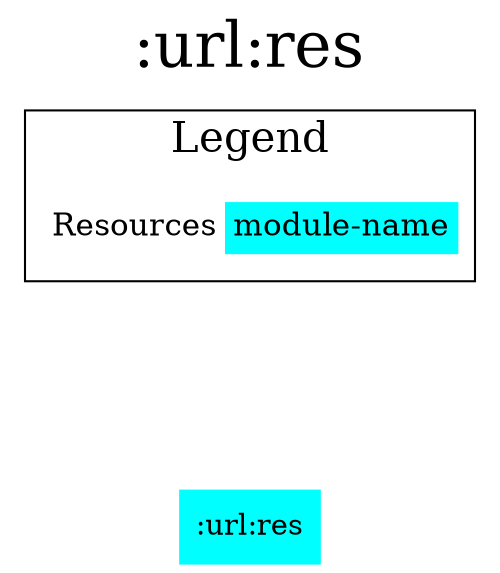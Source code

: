 digraph {
edge ["dir"="forward"]
graph ["dpi"="100","label"=":url:res","labelloc"="t","fontsize"="30","ranksep"="1.5","rankdir"="TB"]
node ["style"="filled"]
":url:res" ["shape"="none","fillcolor"="#00FFFF"]
{
edge ["dir"="none"]
graph ["rank"="same"]
":url:res"
}
subgraph "cluster_legend" {
edge ["dir"="none"]
graph ["label"="Legend","fontsize"="20"]
"Legend" ["style"="filled","fillcolor"="#FFFFFF","shape"="none","margin"="0","fontsize"="15","label"=<
<TABLE BORDER="0" CELLBORDER="0" CELLSPACING="0" CELLPADDING="4">
<TR><TD>Resources</TD><TD BGCOLOR="#00FFFF">module-name</TD></TR>
</TABLE>
>]
} -> ":url:res" ["style"="invis"]
}
